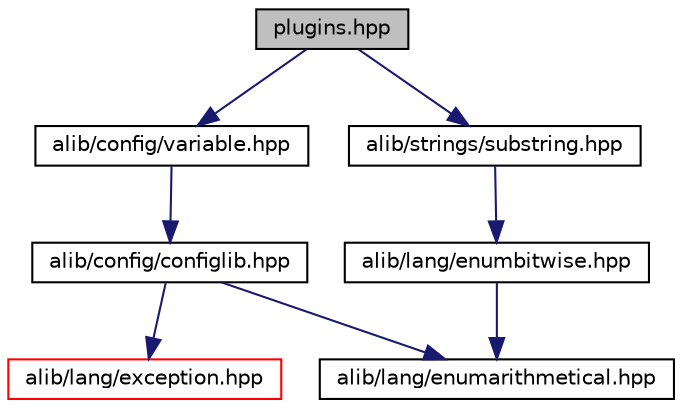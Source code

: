 digraph "plugins.hpp"
{
  edge [fontname="Helvetica",fontsize="10",labelfontname="Helvetica",labelfontsize="10"];
  node [fontname="Helvetica",fontsize="10",shape=record];
  Node0 [label="plugins.hpp",height=0.2,width=0.4,color="black", fillcolor="grey75", style="filled", fontcolor="black"];
  Node0 -> Node1 [color="midnightblue",fontsize="10",style="solid",fontname="Helvetica"];
  Node1 [label="alib/config/variable.hpp",height=0.2,width=0.4,color="black", fillcolor="white", style="filled",URL="$variable_8hpp.html"];
  Node1 -> Node2 [color="midnightblue",fontsize="10",style="solid",fontname="Helvetica"];
  Node2 [label="alib/config/configlib.hpp",height=0.2,width=0.4,color="black", fillcolor="white", style="filled",URL="$configlib_8hpp.html"];
  Node2 -> Node3 [color="midnightblue",fontsize="10",style="solid",fontname="Helvetica"];
  Node3 [label="alib/lang/exception.hpp",height=0.2,width=0.4,color="red", fillcolor="white", style="filled",URL="$exception_8hpp.html"];
  Node2 -> Node7 [color="midnightblue",fontsize="10",style="solid",fontname="Helvetica"];
  Node7 [label="alib/lang/enumarithmetical.hpp",height=0.2,width=0.4,color="black", fillcolor="white", style="filled",URL="$enumarithmetical_8hpp.html"];
  Node0 -> Node8 [color="midnightblue",fontsize="10",style="solid",fontname="Helvetica"];
  Node8 [label="alib/strings/substring.hpp",height=0.2,width=0.4,color="black", fillcolor="white", style="filled",URL="$substring_8hpp.html"];
  Node8 -> Node9 [color="midnightblue",fontsize="10",style="solid",fontname="Helvetica"];
  Node9 [label="alib/lang/enumbitwise.hpp",height=0.2,width=0.4,color="black", fillcolor="white", style="filled",URL="$enumbitwise_8hpp.html"];
  Node9 -> Node7 [color="midnightblue",fontsize="10",style="solid",fontname="Helvetica"];
}
